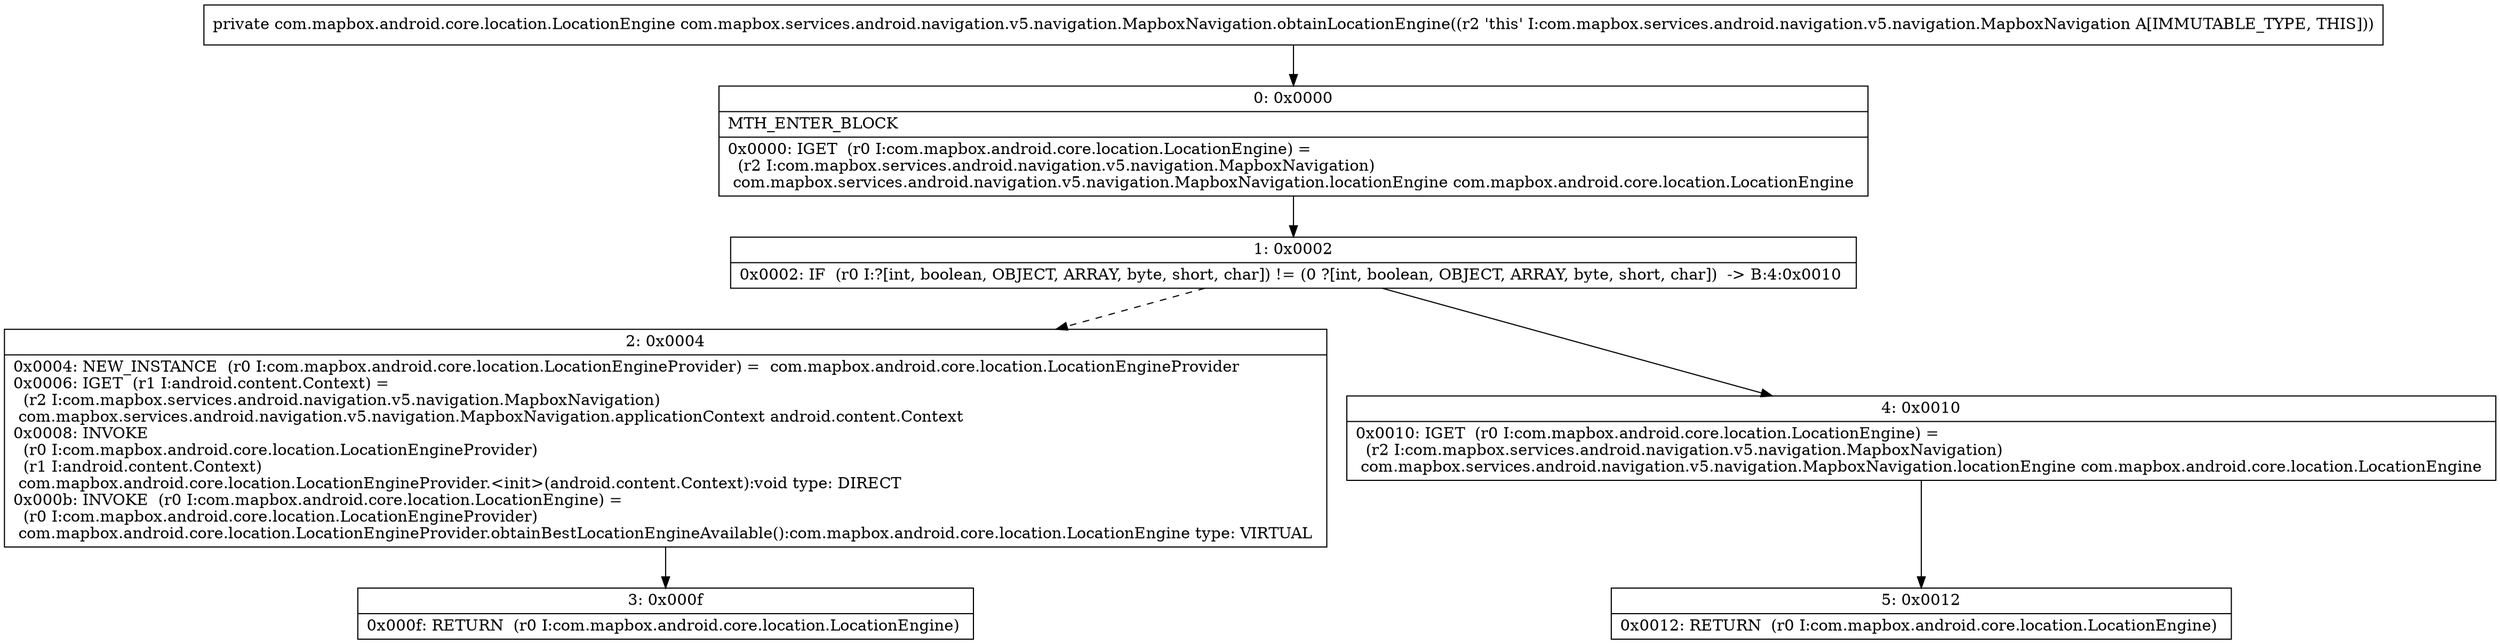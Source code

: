 digraph "CFG forcom.mapbox.services.android.navigation.v5.navigation.MapboxNavigation.obtainLocationEngine()Lcom\/mapbox\/android\/core\/location\/LocationEngine;" {
Node_0 [shape=record,label="{0\:\ 0x0000|MTH_ENTER_BLOCK\l|0x0000: IGET  (r0 I:com.mapbox.android.core.location.LocationEngine) = \l  (r2 I:com.mapbox.services.android.navigation.v5.navigation.MapboxNavigation)\l com.mapbox.services.android.navigation.v5.navigation.MapboxNavigation.locationEngine com.mapbox.android.core.location.LocationEngine \l}"];
Node_1 [shape=record,label="{1\:\ 0x0002|0x0002: IF  (r0 I:?[int, boolean, OBJECT, ARRAY, byte, short, char]) != (0 ?[int, boolean, OBJECT, ARRAY, byte, short, char])  \-\> B:4:0x0010 \l}"];
Node_2 [shape=record,label="{2\:\ 0x0004|0x0004: NEW_INSTANCE  (r0 I:com.mapbox.android.core.location.LocationEngineProvider) =  com.mapbox.android.core.location.LocationEngineProvider \l0x0006: IGET  (r1 I:android.content.Context) = \l  (r2 I:com.mapbox.services.android.navigation.v5.navigation.MapboxNavigation)\l com.mapbox.services.android.navigation.v5.navigation.MapboxNavigation.applicationContext android.content.Context \l0x0008: INVOKE  \l  (r0 I:com.mapbox.android.core.location.LocationEngineProvider)\l  (r1 I:android.content.Context)\l com.mapbox.android.core.location.LocationEngineProvider.\<init\>(android.content.Context):void type: DIRECT \l0x000b: INVOKE  (r0 I:com.mapbox.android.core.location.LocationEngine) = \l  (r0 I:com.mapbox.android.core.location.LocationEngineProvider)\l com.mapbox.android.core.location.LocationEngineProvider.obtainBestLocationEngineAvailable():com.mapbox.android.core.location.LocationEngine type: VIRTUAL \l}"];
Node_3 [shape=record,label="{3\:\ 0x000f|0x000f: RETURN  (r0 I:com.mapbox.android.core.location.LocationEngine) \l}"];
Node_4 [shape=record,label="{4\:\ 0x0010|0x0010: IGET  (r0 I:com.mapbox.android.core.location.LocationEngine) = \l  (r2 I:com.mapbox.services.android.navigation.v5.navigation.MapboxNavigation)\l com.mapbox.services.android.navigation.v5.navigation.MapboxNavigation.locationEngine com.mapbox.android.core.location.LocationEngine \l}"];
Node_5 [shape=record,label="{5\:\ 0x0012|0x0012: RETURN  (r0 I:com.mapbox.android.core.location.LocationEngine) \l}"];
MethodNode[shape=record,label="{private com.mapbox.android.core.location.LocationEngine com.mapbox.services.android.navigation.v5.navigation.MapboxNavigation.obtainLocationEngine((r2 'this' I:com.mapbox.services.android.navigation.v5.navigation.MapboxNavigation A[IMMUTABLE_TYPE, THIS])) }"];
MethodNode -> Node_0;
Node_0 -> Node_1;
Node_1 -> Node_2[style=dashed];
Node_1 -> Node_4;
Node_2 -> Node_3;
Node_4 -> Node_5;
}

